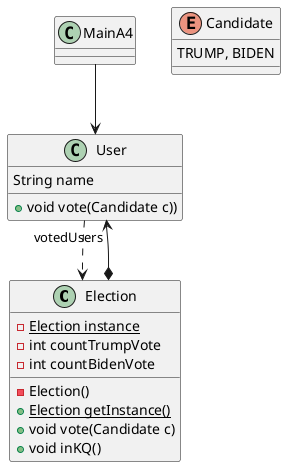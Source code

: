 @startuml

class Election {
    - {static} Election instance
    - int countTrumpVote
    - int countBidenVote
    - Election()
    + {static} Election getInstance()
    + void vote(Candidate c)
    + void inKQ()
}

enum Candidate{
    TRUMP, BIDEN
}

class User {
    String name
    + void vote(Candidate c))
}

class MainA4

User ..> Election
User "votedUsers" <--* Election
MainA4 --> User


@enduml
